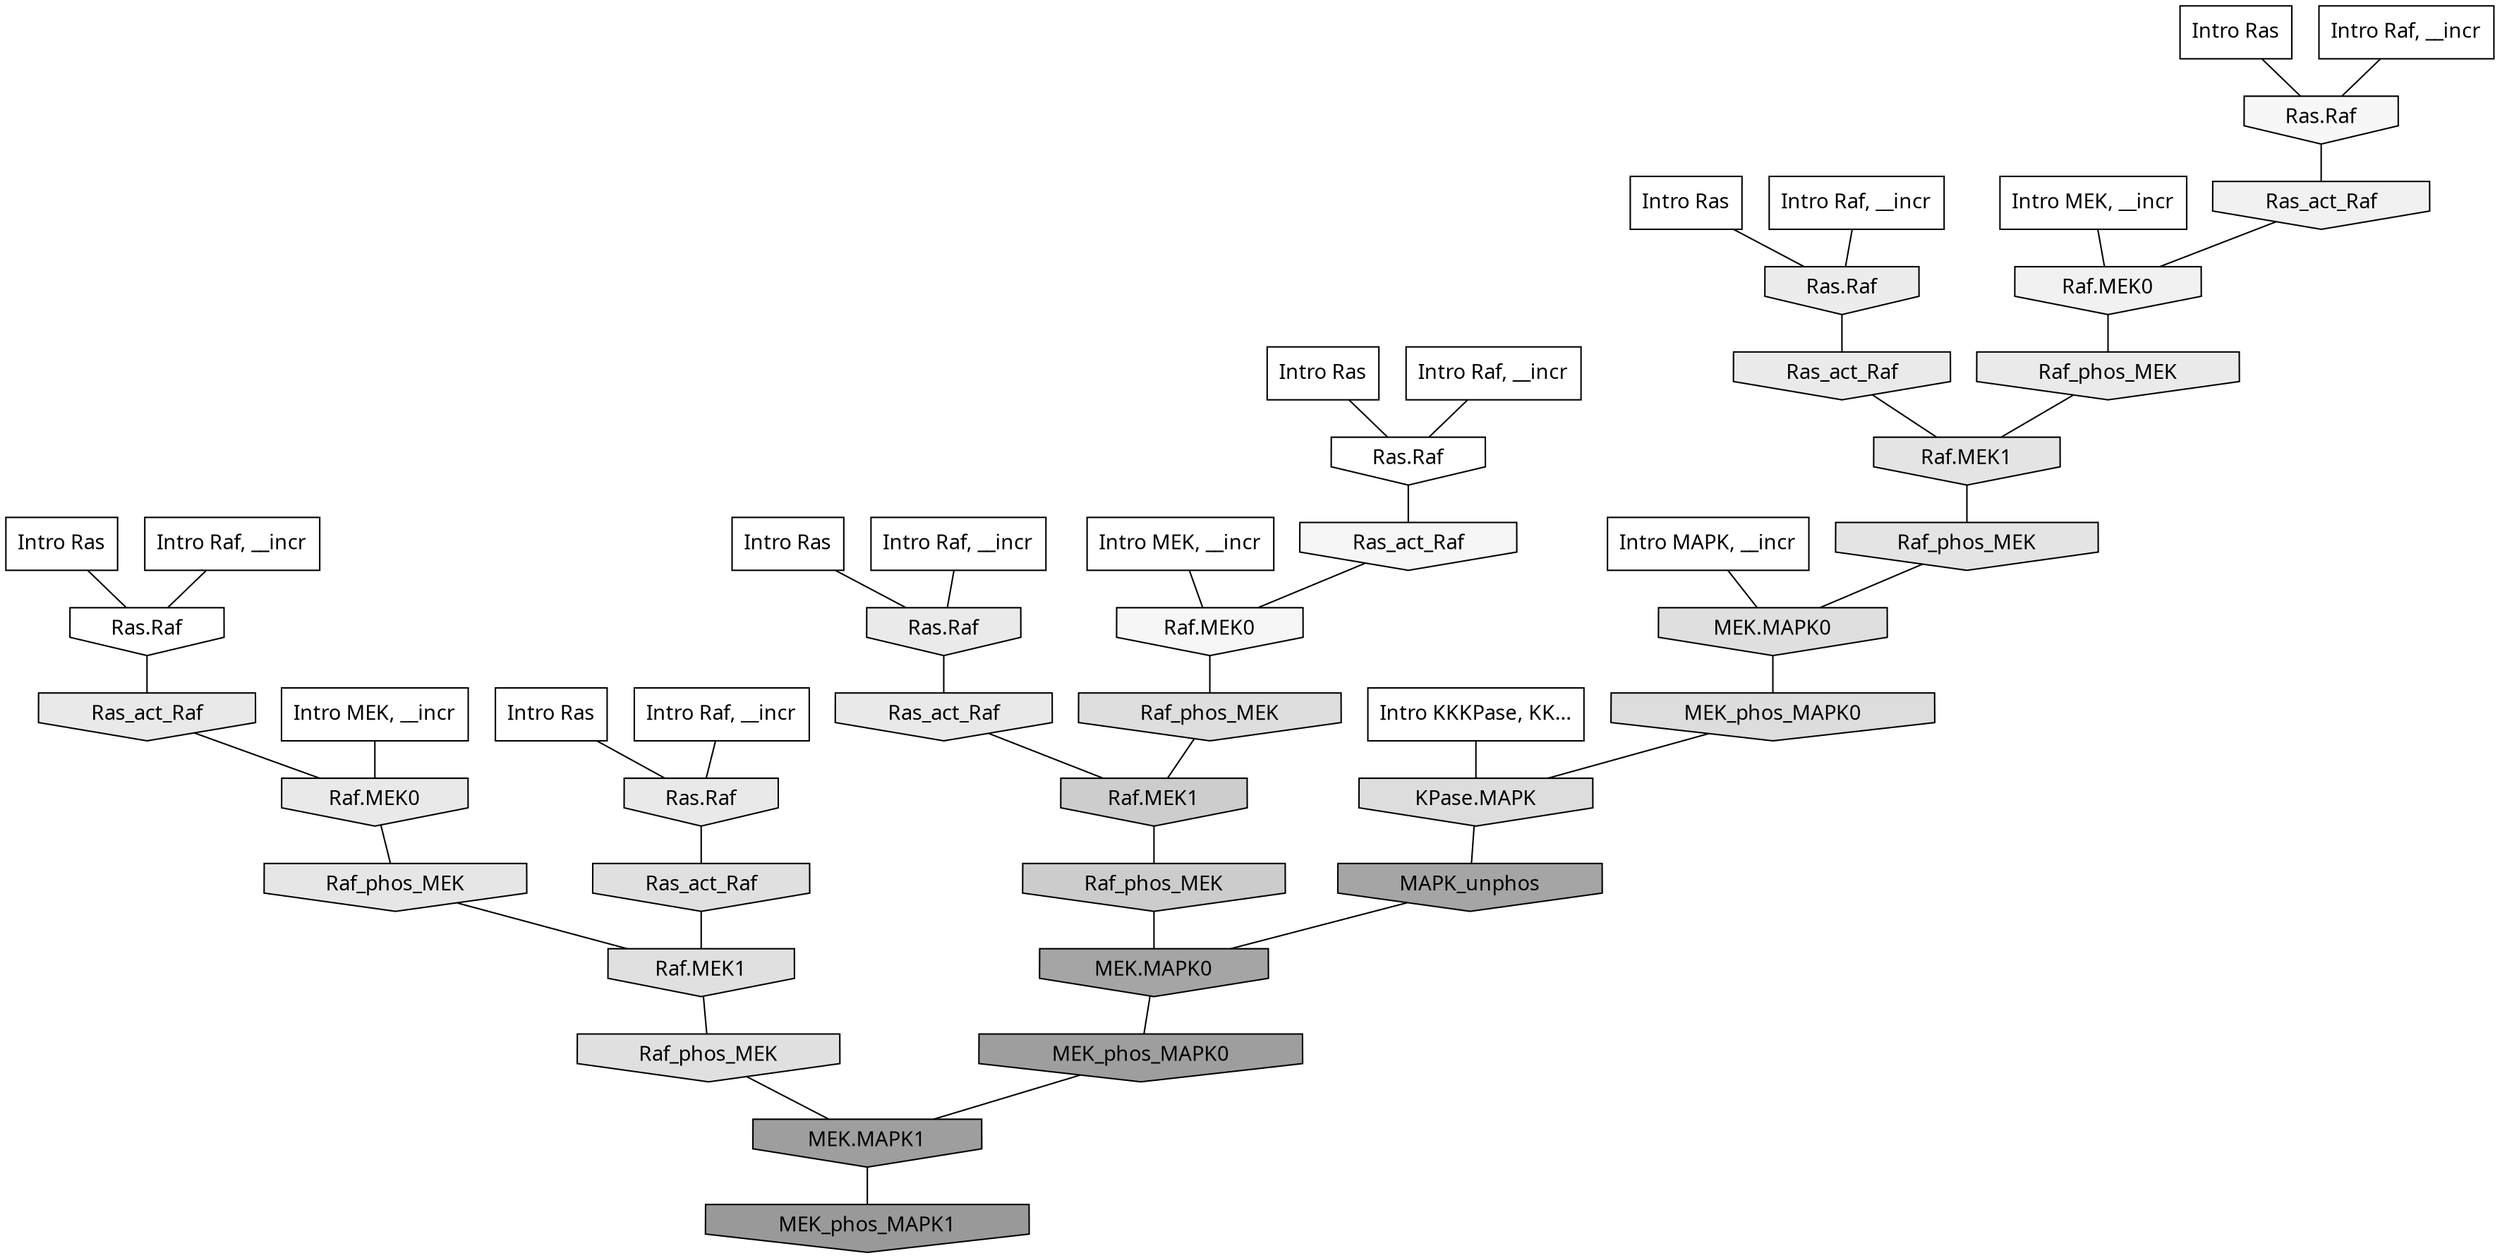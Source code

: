 digraph G{
  rankdir="TB";
  ranksep=0.30;
  node [fontname="CMU Serif"];
  edge [fontname="CMU Serif"];
  
  15 [label="Intro Ras", shape=rectangle, style=filled, fillcolor="0.000 0.000 1.000"]
  
  27 [label="Intro Ras", shape=rectangle, style=filled, fillcolor="0.000 0.000 1.000"]
  
  43 [label="Intro Ras", shape=rectangle, style=filled, fillcolor="0.000 0.000 1.000"]
  
  44 [label="Intro Ras", shape=rectangle, style=filled, fillcolor="0.000 0.000 1.000"]
  
  76 [label="Intro Ras", shape=rectangle, style=filled, fillcolor="0.000 0.000 1.000"]
  
  98 [label="Intro Ras", shape=rectangle, style=filled, fillcolor="0.000 0.000 1.000"]
  
  166 [label="Intro Raf, __incr", shape=rectangle, style=filled, fillcolor="0.000 0.000 1.000"]
  
  392 [label="Intro Raf, __incr", shape=rectangle, style=filled, fillcolor="0.000 0.000 1.000"]
  
  414 [label="Intro Raf, __incr", shape=rectangle, style=filled, fillcolor="0.000 0.000 1.000"]
  
  639 [label="Intro Raf, __incr", shape=rectangle, style=filled, fillcolor="0.000 0.000 1.000"]
  
  750 [label="Intro Raf, __incr", shape=rectangle, style=filled, fillcolor="0.000 0.000 1.000"]
  
  836 [label="Intro Raf, __incr", shape=rectangle, style=filled, fillcolor="0.000 0.000 1.000"]
  
  1134 [label="Intro MEK, __incr", shape=rectangle, style=filled, fillcolor="0.000 0.000 1.000"]
  
  1944 [label="Intro MEK, __incr", shape=rectangle, style=filled, fillcolor="0.000 0.000 1.000"]
  
  1992 [label="Intro MEK, __incr", shape=rectangle, style=filled, fillcolor="0.000 0.000 1.000"]
  
  2156 [label="Intro MAPK, __incr", shape=rectangle, style=filled, fillcolor="0.000 0.000 1.000"]
  
  3107 [label="Intro KKKPase, KK...", shape=rectangle, style=filled, fillcolor="0.000 0.000 1.000"]
  
  3200 [label="Ras.Raf", shape=invhouse, style=filled, fillcolor="0.000 0.000 1.000"]
  
  3254 [label="Ras.Raf", shape=invhouse, style=filled, fillcolor="0.000 0.000 1.000"]
  
  3752 [label="Ras.Raf", shape=invhouse, style=filled, fillcolor="0.000 0.000 0.967"]
  
  3823 [label="Ras_act_Raf", shape=invhouse, style=filled, fillcolor="0.000 0.000 0.964"]
  
  3831 [label="Raf.MEK0", shape=invhouse, style=filled, fillcolor="0.000 0.000 0.964"]
  
  4331 [label="Ras_act_Raf", shape=invhouse, style=filled, fillcolor="0.000 0.000 0.944"]
  
  4333 [label="Raf.MEK0", shape=invhouse, style=filled, fillcolor="0.000 0.000 0.944"]
  
  4883 [label="Ras.Raf", shape=invhouse, style=filled, fillcolor="0.000 0.000 0.925"]
  
  5111 [label="Ras.Raf", shape=invhouse, style=filled, fillcolor="0.000 0.000 0.917"]
  
  5152 [label="Ras_act_Raf", shape=invhouse, style=filled, fillcolor="0.000 0.000 0.915"]
  
  5163 [label="Raf_phos_MEK", shape=invhouse, style=filled, fillcolor="0.000 0.000 0.915"]
  
  5204 [label="Ras.Raf", shape=invhouse, style=filled, fillcolor="0.000 0.000 0.914"]
  
  5278 [label="Ras_act_Raf", shape=invhouse, style=filled, fillcolor="0.000 0.000 0.911"]
  
  5294 [label="Ras_act_Raf", shape=invhouse, style=filled, fillcolor="0.000 0.000 0.911"]
  
  5296 [label="Raf.MEK0", shape=invhouse, style=filled, fillcolor="0.000 0.000 0.911"]
  
  5588 [label="Raf_phos_MEK", shape=invhouse, style=filled, fillcolor="0.000 0.000 0.901"]
  
  5885 [label="Raf.MEK1", shape=invhouse, style=filled, fillcolor="0.000 0.000 0.893"]
  
  5936 [label="Raf_phos_MEK", shape=invhouse, style=filled, fillcolor="0.000 0.000 0.891"]
  
  6428 [label="Ras_act_Raf", shape=invhouse, style=filled, fillcolor="0.000 0.000 0.878"]
  
  6430 [label="Raf.MEK1", shape=invhouse, style=filled, fillcolor="0.000 0.000 0.878"]
  
  6449 [label="Raf_phos_MEK", shape=invhouse, style=filled, fillcolor="0.000 0.000 0.877"]
  
  6643 [label="MEK.MAPK0", shape=invhouse, style=filled, fillcolor="0.000 0.000 0.873"]
  
  6775 [label="Raf_phos_MEK", shape=invhouse, style=filled, fillcolor="0.000 0.000 0.870"]
  
  7031 [label="MEK_phos_MAPK0", shape=invhouse, style=filled, fillcolor="0.000 0.000 0.865"]
  
  7053 [label="KPase.MAPK", shape=invhouse, style=filled, fillcolor="0.000 0.000 0.864"]
  
  11173 [label="Raf.MEK1", shape=invhouse, style=filled, fillcolor="0.000 0.000 0.804"]
  
  11526 [label="Raf_phos_MEK", shape=invhouse, style=filled, fillcolor="0.000 0.000 0.800"]
  
  20806 [label="MAPK_unphos", shape=invhouse, style=filled, fillcolor="0.000 0.000 0.645"]
  
  20807 [label="MEK.MAPK0", shape=invhouse, style=filled, fillcolor="0.000 0.000 0.645"]
  
  21517 [label="MEK_phos_MAPK0", shape=invhouse, style=filled, fillcolor="0.000 0.000 0.619"]
  
  21518 [label="MEK.MAPK1", shape=invhouse, style=filled, fillcolor="0.000 0.000 0.619"]
  
  22012 [label="MEK_phos_MAPK1", shape=invhouse, style=filled, fillcolor="0.000 0.000 0.600"]
  
  
  21518 -> 22012 [dir=none, color="0.000 0.000 0.000"] 
  21517 -> 21518 [dir=none, color="0.000 0.000 0.000"] 
  20807 -> 21517 [dir=none, color="0.000 0.000 0.000"] 
  20806 -> 20807 [dir=none, color="0.000 0.000 0.000"] 
  11526 -> 20807 [dir=none, color="0.000 0.000 0.000"] 
  11173 -> 11526 [dir=none, color="0.000 0.000 0.000"] 
  7053 -> 20806 [dir=none, color="0.000 0.000 0.000"] 
  7031 -> 7053 [dir=none, color="0.000 0.000 0.000"] 
  6775 -> 11173 [dir=none, color="0.000 0.000 0.000"] 
  6643 -> 7031 [dir=none, color="0.000 0.000 0.000"] 
  6449 -> 21518 [dir=none, color="0.000 0.000 0.000"] 
  6430 -> 6449 [dir=none, color="0.000 0.000 0.000"] 
  6428 -> 6430 [dir=none, color="0.000 0.000 0.000"] 
  5936 -> 6643 [dir=none, color="0.000 0.000 0.000"] 
  5885 -> 5936 [dir=none, color="0.000 0.000 0.000"] 
  5588 -> 6430 [dir=none, color="0.000 0.000 0.000"] 
  5296 -> 5588 [dir=none, color="0.000 0.000 0.000"] 
  5294 -> 5296 [dir=none, color="0.000 0.000 0.000"] 
  5278 -> 11173 [dir=none, color="0.000 0.000 0.000"] 
  5204 -> 6428 [dir=none, color="0.000 0.000 0.000"] 
  5163 -> 5885 [dir=none, color="0.000 0.000 0.000"] 
  5152 -> 5885 [dir=none, color="0.000 0.000 0.000"] 
  5111 -> 5278 [dir=none, color="0.000 0.000 0.000"] 
  4883 -> 5152 [dir=none, color="0.000 0.000 0.000"] 
  4333 -> 5163 [dir=none, color="0.000 0.000 0.000"] 
  4331 -> 4333 [dir=none, color="0.000 0.000 0.000"] 
  3831 -> 6775 [dir=none, color="0.000 0.000 0.000"] 
  3823 -> 3831 [dir=none, color="0.000 0.000 0.000"] 
  3752 -> 4331 [dir=none, color="0.000 0.000 0.000"] 
  3254 -> 3823 [dir=none, color="0.000 0.000 0.000"] 
  3200 -> 5294 [dir=none, color="0.000 0.000 0.000"] 
  3107 -> 7053 [dir=none, color="0.000 0.000 0.000"] 
  2156 -> 6643 [dir=none, color="0.000 0.000 0.000"] 
  1992 -> 5296 [dir=none, color="0.000 0.000 0.000"] 
  1944 -> 4333 [dir=none, color="0.000 0.000 0.000"] 
  1134 -> 3831 [dir=none, color="0.000 0.000 0.000"] 
  836 -> 3200 [dir=none, color="0.000 0.000 0.000"] 
  750 -> 5111 [dir=none, color="0.000 0.000 0.000"] 
  639 -> 3254 [dir=none, color="0.000 0.000 0.000"] 
  414 -> 3752 [dir=none, color="0.000 0.000 0.000"] 
  392 -> 4883 [dir=none, color="0.000 0.000 0.000"] 
  166 -> 5204 [dir=none, color="0.000 0.000 0.000"] 
  98 -> 4883 [dir=none, color="0.000 0.000 0.000"] 
  76 -> 3254 [dir=none, color="0.000 0.000 0.000"] 
  44 -> 3752 [dir=none, color="0.000 0.000 0.000"] 
  43 -> 5204 [dir=none, color="0.000 0.000 0.000"] 
  27 -> 5111 [dir=none, color="0.000 0.000 0.000"] 
  15 -> 3200 [dir=none, color="0.000 0.000 0.000"] 
  
  }
